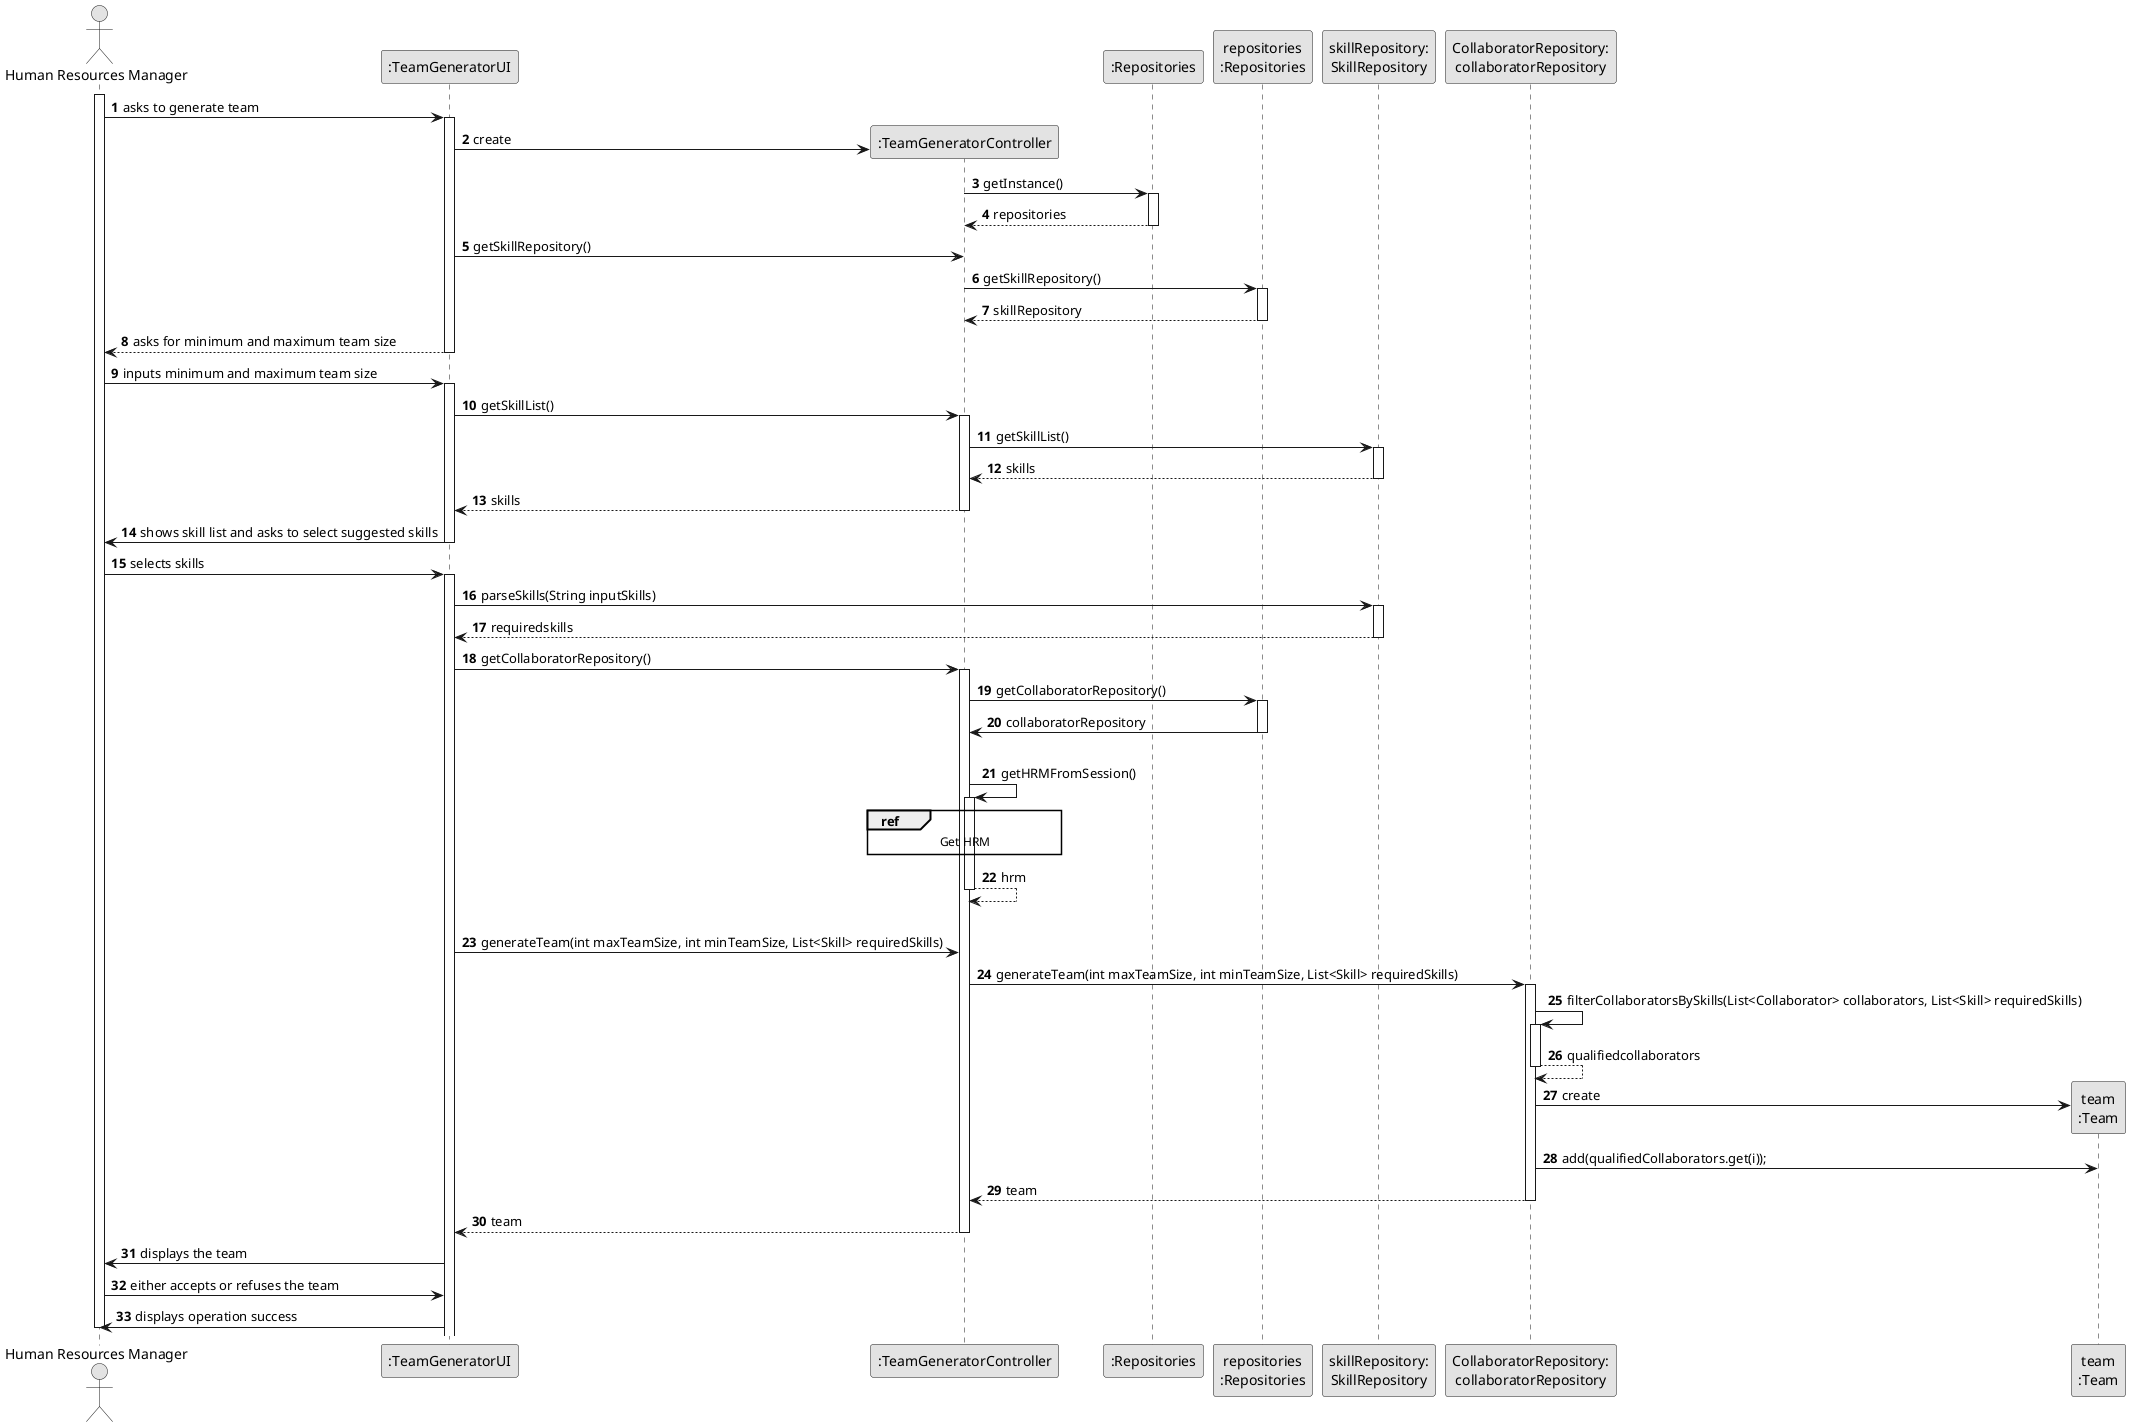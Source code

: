 @startuml
skinparam monochrome true
skinparam packageStyle rectangle
skinparam shadowing false

autonumber

'hide footbox
actor "Human Resources Manager" as ADM
participant ":TeamGeneratorUI" as UI
participant ":TeamGeneratorController" as CTRL
participant ":Repositories" as RepositorySingleton
participant "repositories\n:Repositories" as PLAT
participant "skillRepository:\nSkillRepository" as SR
participant "CollaboratorRepository:\ncollaboratorRepository" as CR
participant "team\n:Team" as EQUIPA

activate ADM

        ADM -> UI : asks to generate team

        activate UI

'            UI --> ADM : requests data (reference, description,  informal \n description, technical description, duration, cost)
            'create CTRL
            UI -> CTRL** : create


                        CTRL -> RepositorySingleton : getInstance()
                        activate RepositorySingleton

                            RepositorySingleton --> CTRL: repositories
                        deactivate RepositorySingleton


        UI -> CTRL : getSkillRepository()

        CTRL -> PLAT : getSkillRepository()
                activate PLAT

            PLAT --> CTRL : skillRepository
            deactivate PLAT

            UI --> ADM : asks for minimum and maximum team size
        deactivate UI

    ADM -> UI : inputs minimum and maximum team size
    activate UI

    UI -> CTRL : getSkillList()
    activate CTRL

            CTRL -> SR : getSkillList()
                    activate SR

                SR --> CTRL : skills
                deactivate SR

                CTRL --> UI : skills
                deactivate CTRL



    UI -> ADM : shows skill list and asks to select suggested skills
    deactivate UI

    ADM -> UI : selects skills
    activate UI

    UI -> SR : parseSkills(String inputSkills)
    activate SR
    SR --> UI : requiredskills
    deactivate SR



          UI -> CTRL : getCollaboratorRepository()
          activate CTRL


            CTRL -> PLAT : getCollaboratorRepository()
                activate PLAT

            PLAT -> CTRL : collaboratorRepository
            deactivate PLAT



            |||
            CTRL -> CTRL : getHRMFromSession()
            activate CTRL

            ref over CTRL
            Get HRM
            end


                CTRL --> CTRL : hrm
            deactivate CTRL

            |||
            UI -> CTRL: generateTeam(int maxTeamSize, int minTeamSize, List<Skill> requiredSkills)
            CTRL -> CR: generateTeam(int maxTeamSize, int minTeamSize, List<Skill> requiredSkills)
            activate CR

                CR -> CR: filterCollaboratorsBySkills(List<Collaborator> collaborators, List<Skill> requiredSkills)
                activate CR

                CR --> CR: qualifiedcollaborators
                deactivate CR

                CR -> EQUIPA**: create

                CR -> EQUIPA: add(qualifiedCollaborators.get(i));

            CR --> CTRL: team
            deactivate CR

                        CTRL --> UI: team
                        deactivate CTRL

            UI -> ADM: displays the team
            ADM -> UI: either accepts or refuses the team
            UI -> ADM: displays operation success

deactivate ADM

@enduml